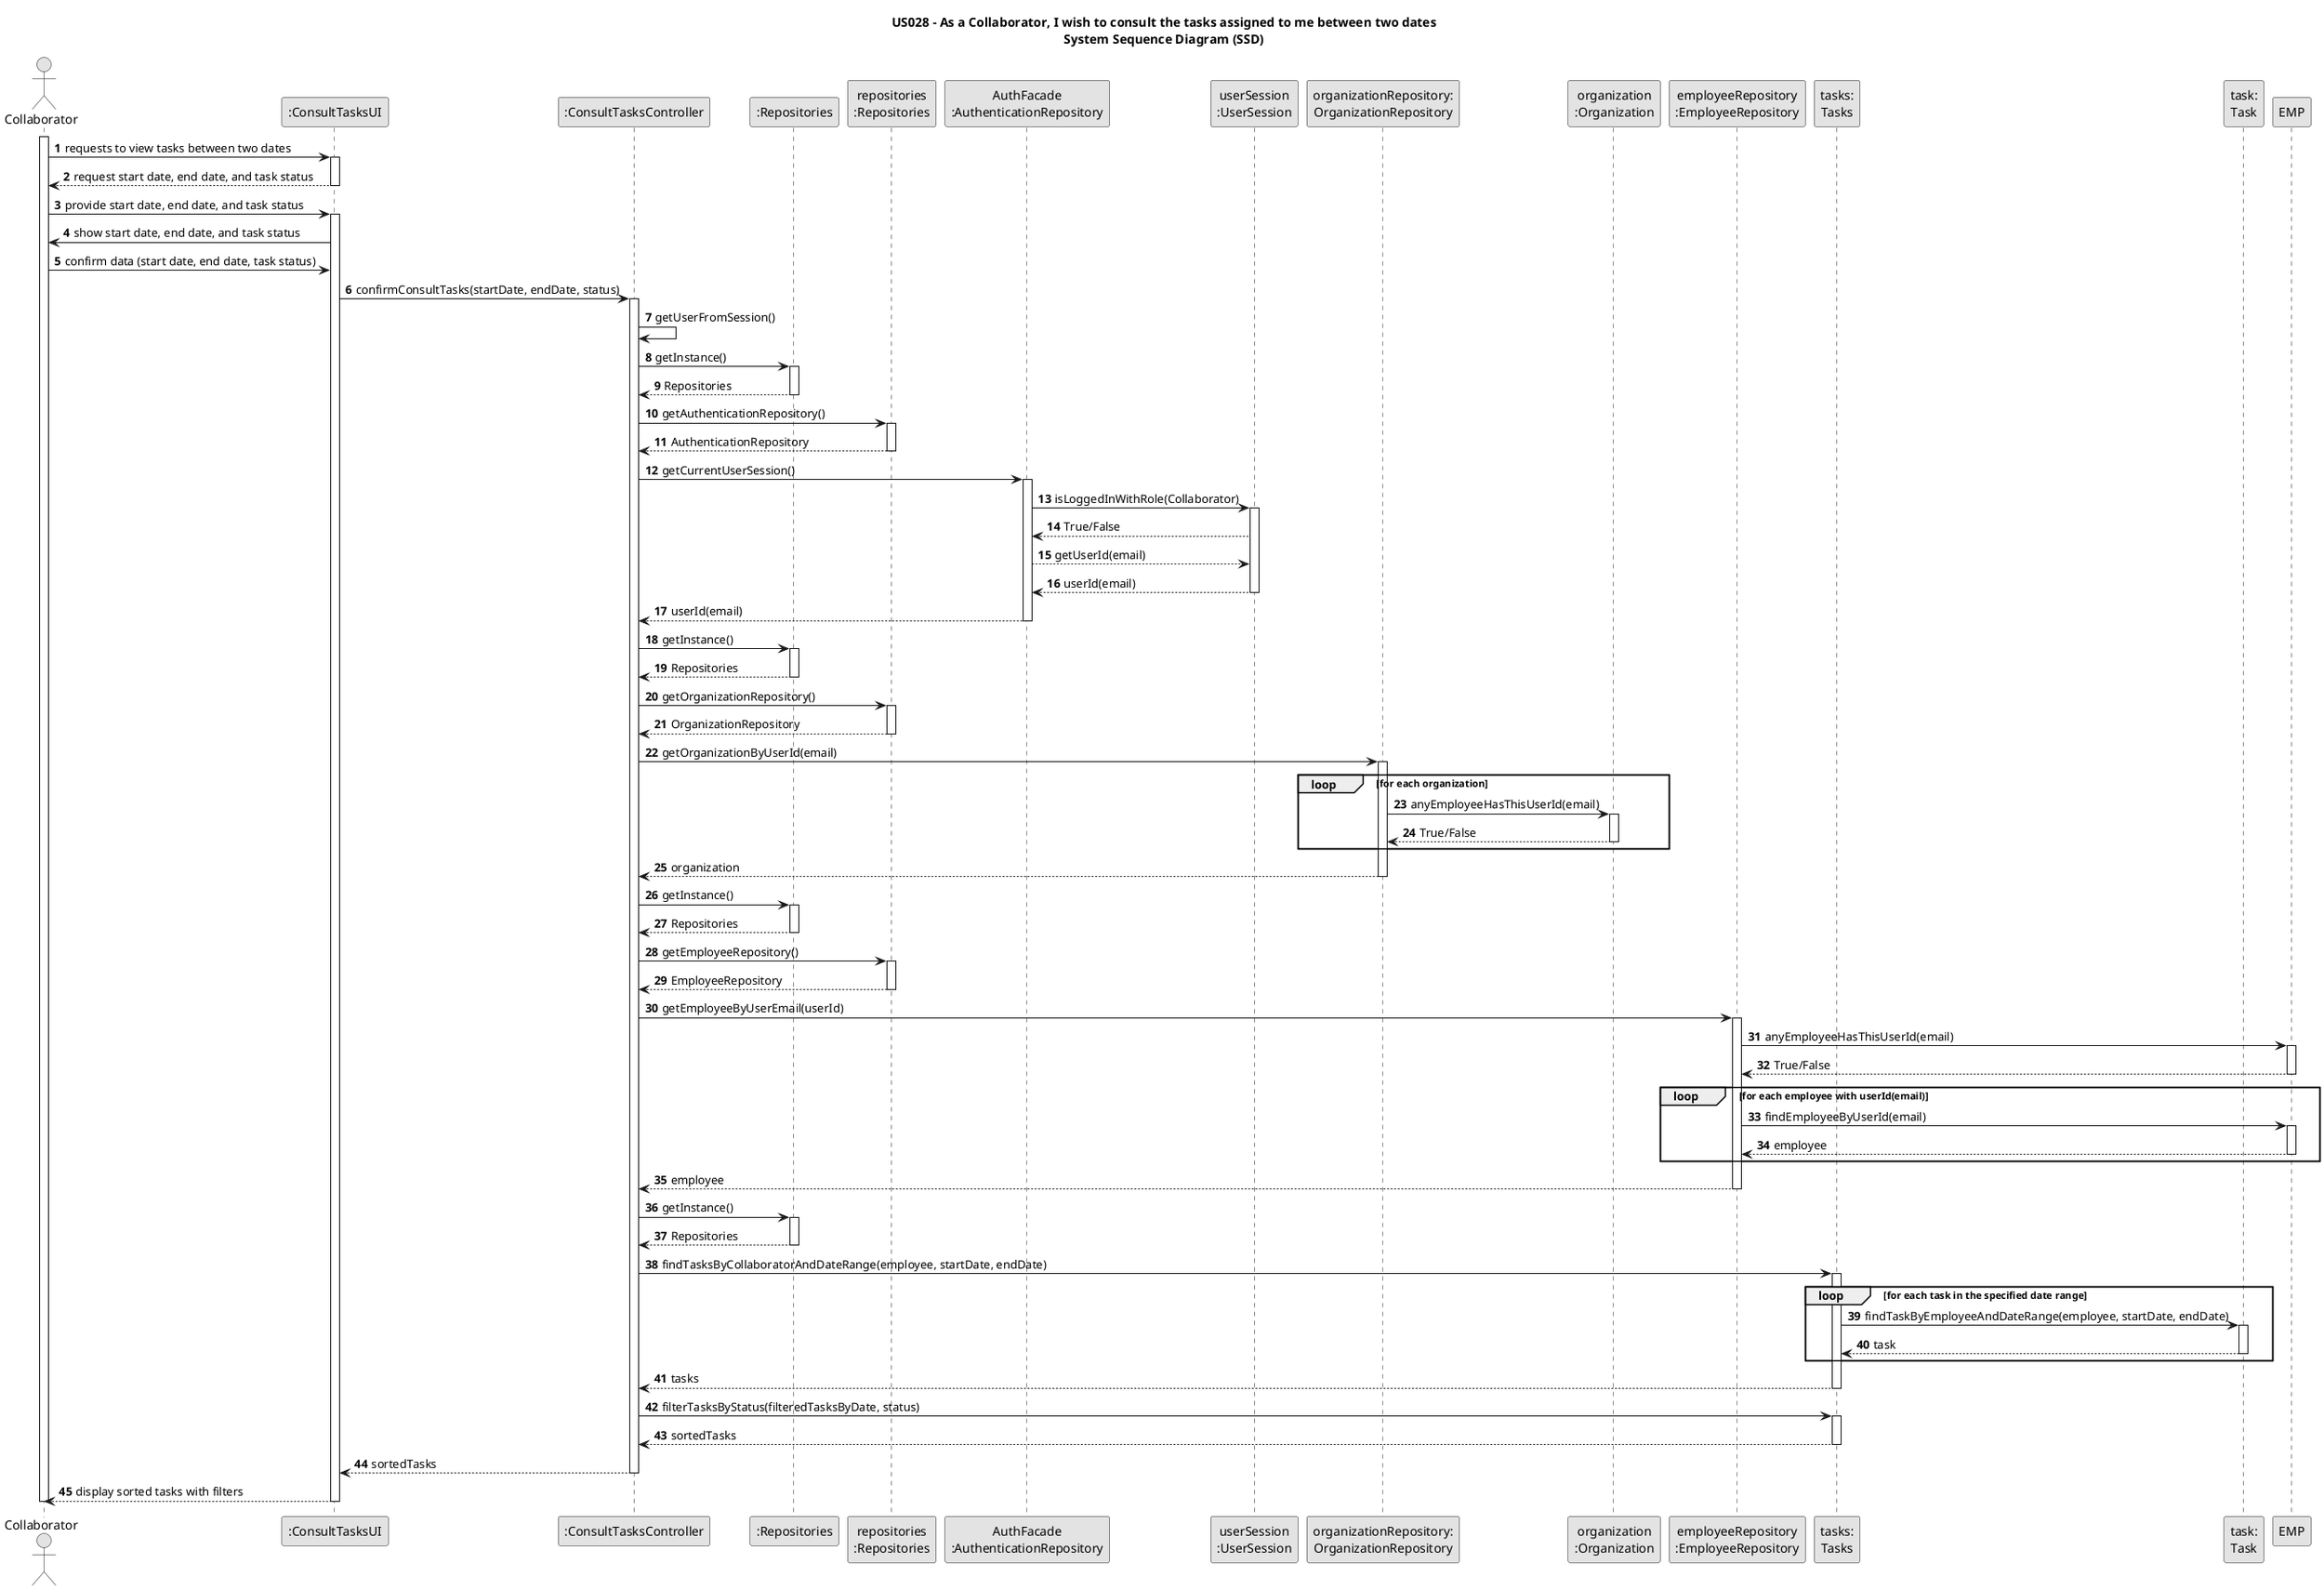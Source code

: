 @startuml
skinparam monochrome true
skinparam packageStyle rectangle
skinparam shadowing false

title US028 - As a Collaborator, I wish to consult the tasks assigned to me between two dates\nSystem Sequence Diagram (SSD)

autonumber

actor "Collaborator" as COL
participant ":ConsultTasksUI" as UI
participant ":ConsultTasksController" as CTRL
participant ":Repositories" as RepositorySingleton
participant "repositories\n:Repositories" as PLAT
participant "AuthFacade\n:AuthenticationRepository" as AUTHREP
participant "userSession\n:UserSession" as USER
participant "organizationRepository:\nOrganizationRepository" as OrganizationRepository
participant "organization\n:Organization" as ORG
participant "employeeRepository\n:EmployeeRepository" as EMPREP
participant "tasks:\nTasks" as TASKS
participant "task:\nTask" as TASK

activate COL

    COL -> UI: requests to view tasks between two dates
    activate UI

        UI --> COL: request start date, end date, and task status
    deactivate UI

    COL -> UI: provide start date, end date, and task status
    activate UI

        UI -> COL: show start date, end date, and task status
    deactivate CTRL

    COL -> UI: confirm data (start date, end date, task status)


        UI -> CTRL: confirmConsultTasks(startDate, endDate, status)
        activate CTRL

        CTRL -> CTRL: getUserFromSession()

        CTRL -> RepositorySingleton: getInstance()
        activate RepositorySingleton
        CTRL <-- RepositorySingleton: Repositories
        deactivate RepositorySingleton

        CTRL -> PLAT: getAuthenticationRepository()
        activate PLAT
        CTRL <-- PLAT: AuthenticationRepository
        deactivate PLAT

        CTRL -> AUTHREP: getCurrentUserSession()
        activate AUTHREP

        AUTHREP -> USER: isLoggedInWithRole(Collaborator)
        activate USER

        USER --> AUTHREP: True/False
        AUTHREP --> USER: getUserId(email)
        AUTHREP <-- USER: userId(email)
        deactivate USER

        CTRL <-- AUTHREP: userId(email)
        deactivate AUTHREP

        CTRL -> RepositorySingleton: getInstance()
        activate RepositorySingleton
        CTRL <-- RepositorySingleton: Repositories
        deactivate RepositorySingleton

        CTRL -> PLAT: getOrganizationRepository()
        activate PLAT
        CTRL <-- PLAT: OrganizationRepository
        deactivate PLAT

       CTRL -> OrganizationRepository :getOrganizationByUserId(email)
       activate OrganizationRepository
               loop for each organization
               OrganizationRepository -> ORG : anyEmployeeHasThisUserId(email)
               activate ORG
               OrganizationRepository <-- ORG : True/False
               deactivate ORG
               end loop
       CTRL <-- OrganizationRepository : organization
       deactivate OrganizationRepository

        CTRL -> RepositorySingleton: getInstance()
        activate RepositorySingleton
        CTRL <-- RepositorySingleton: Repositories
        deactivate RepositorySingleton

        CTRL -> PLAT: getEmployeeRepository()
        activate PLAT
        CTRL <-- PLAT: EmployeeRepository
        deactivate PLAT

        CTRL -> EMPREP: getEmployeeByUserEmail(userId)
        activate EMPREP

            EMPREP -> EMP: anyEmployeeHasThisUserId(email)
            activate EMP
            EMPREP <-- EMP: True/False
            deactivate EMP

            loop for each employee with userId(email)
            EMPREP -> EMP: findEmployeeByUserId(email)
            activate EMP
            EMPREP <-- EMP: employee
            deactivate EMP
            end loop

        CTRL <-- EMPREP: employee
        deactivate EMPREP

        CTRL -> RepositorySingleton: getInstance()
        activate RepositorySingleton
        CTRL <-- RepositorySingleton: Repositories
        deactivate RepositorySingleton


        CTRL -> TASKS: findTasksByCollaboratorAndDateRange(employee, startDate, endDate)
        activate TASKS

            loop for each task in the specified date range
            TASKS -> TASK: findTaskByEmployeeAndDateRange(employee, startDate, endDate)
            activate TASK
            TASKS <-- TASK: task
            deactivate TASK
            end loop

        TASKS --> CTRL: tasks
        deactivate TASKS


        'Apply status filter
        CTRL -> TASKS: filterTasksByStatus(filteredTasksByDate, status)
        activate TASKS
        TASKS --> CTRL: sortedTasks
        deactivate TASKS

        CTRL --> UI: sortedTasks
        deactivate CTRL

        UI --> COL: display sorted tasks with filters
    deactivate UI

deactivate COL

@enduml
